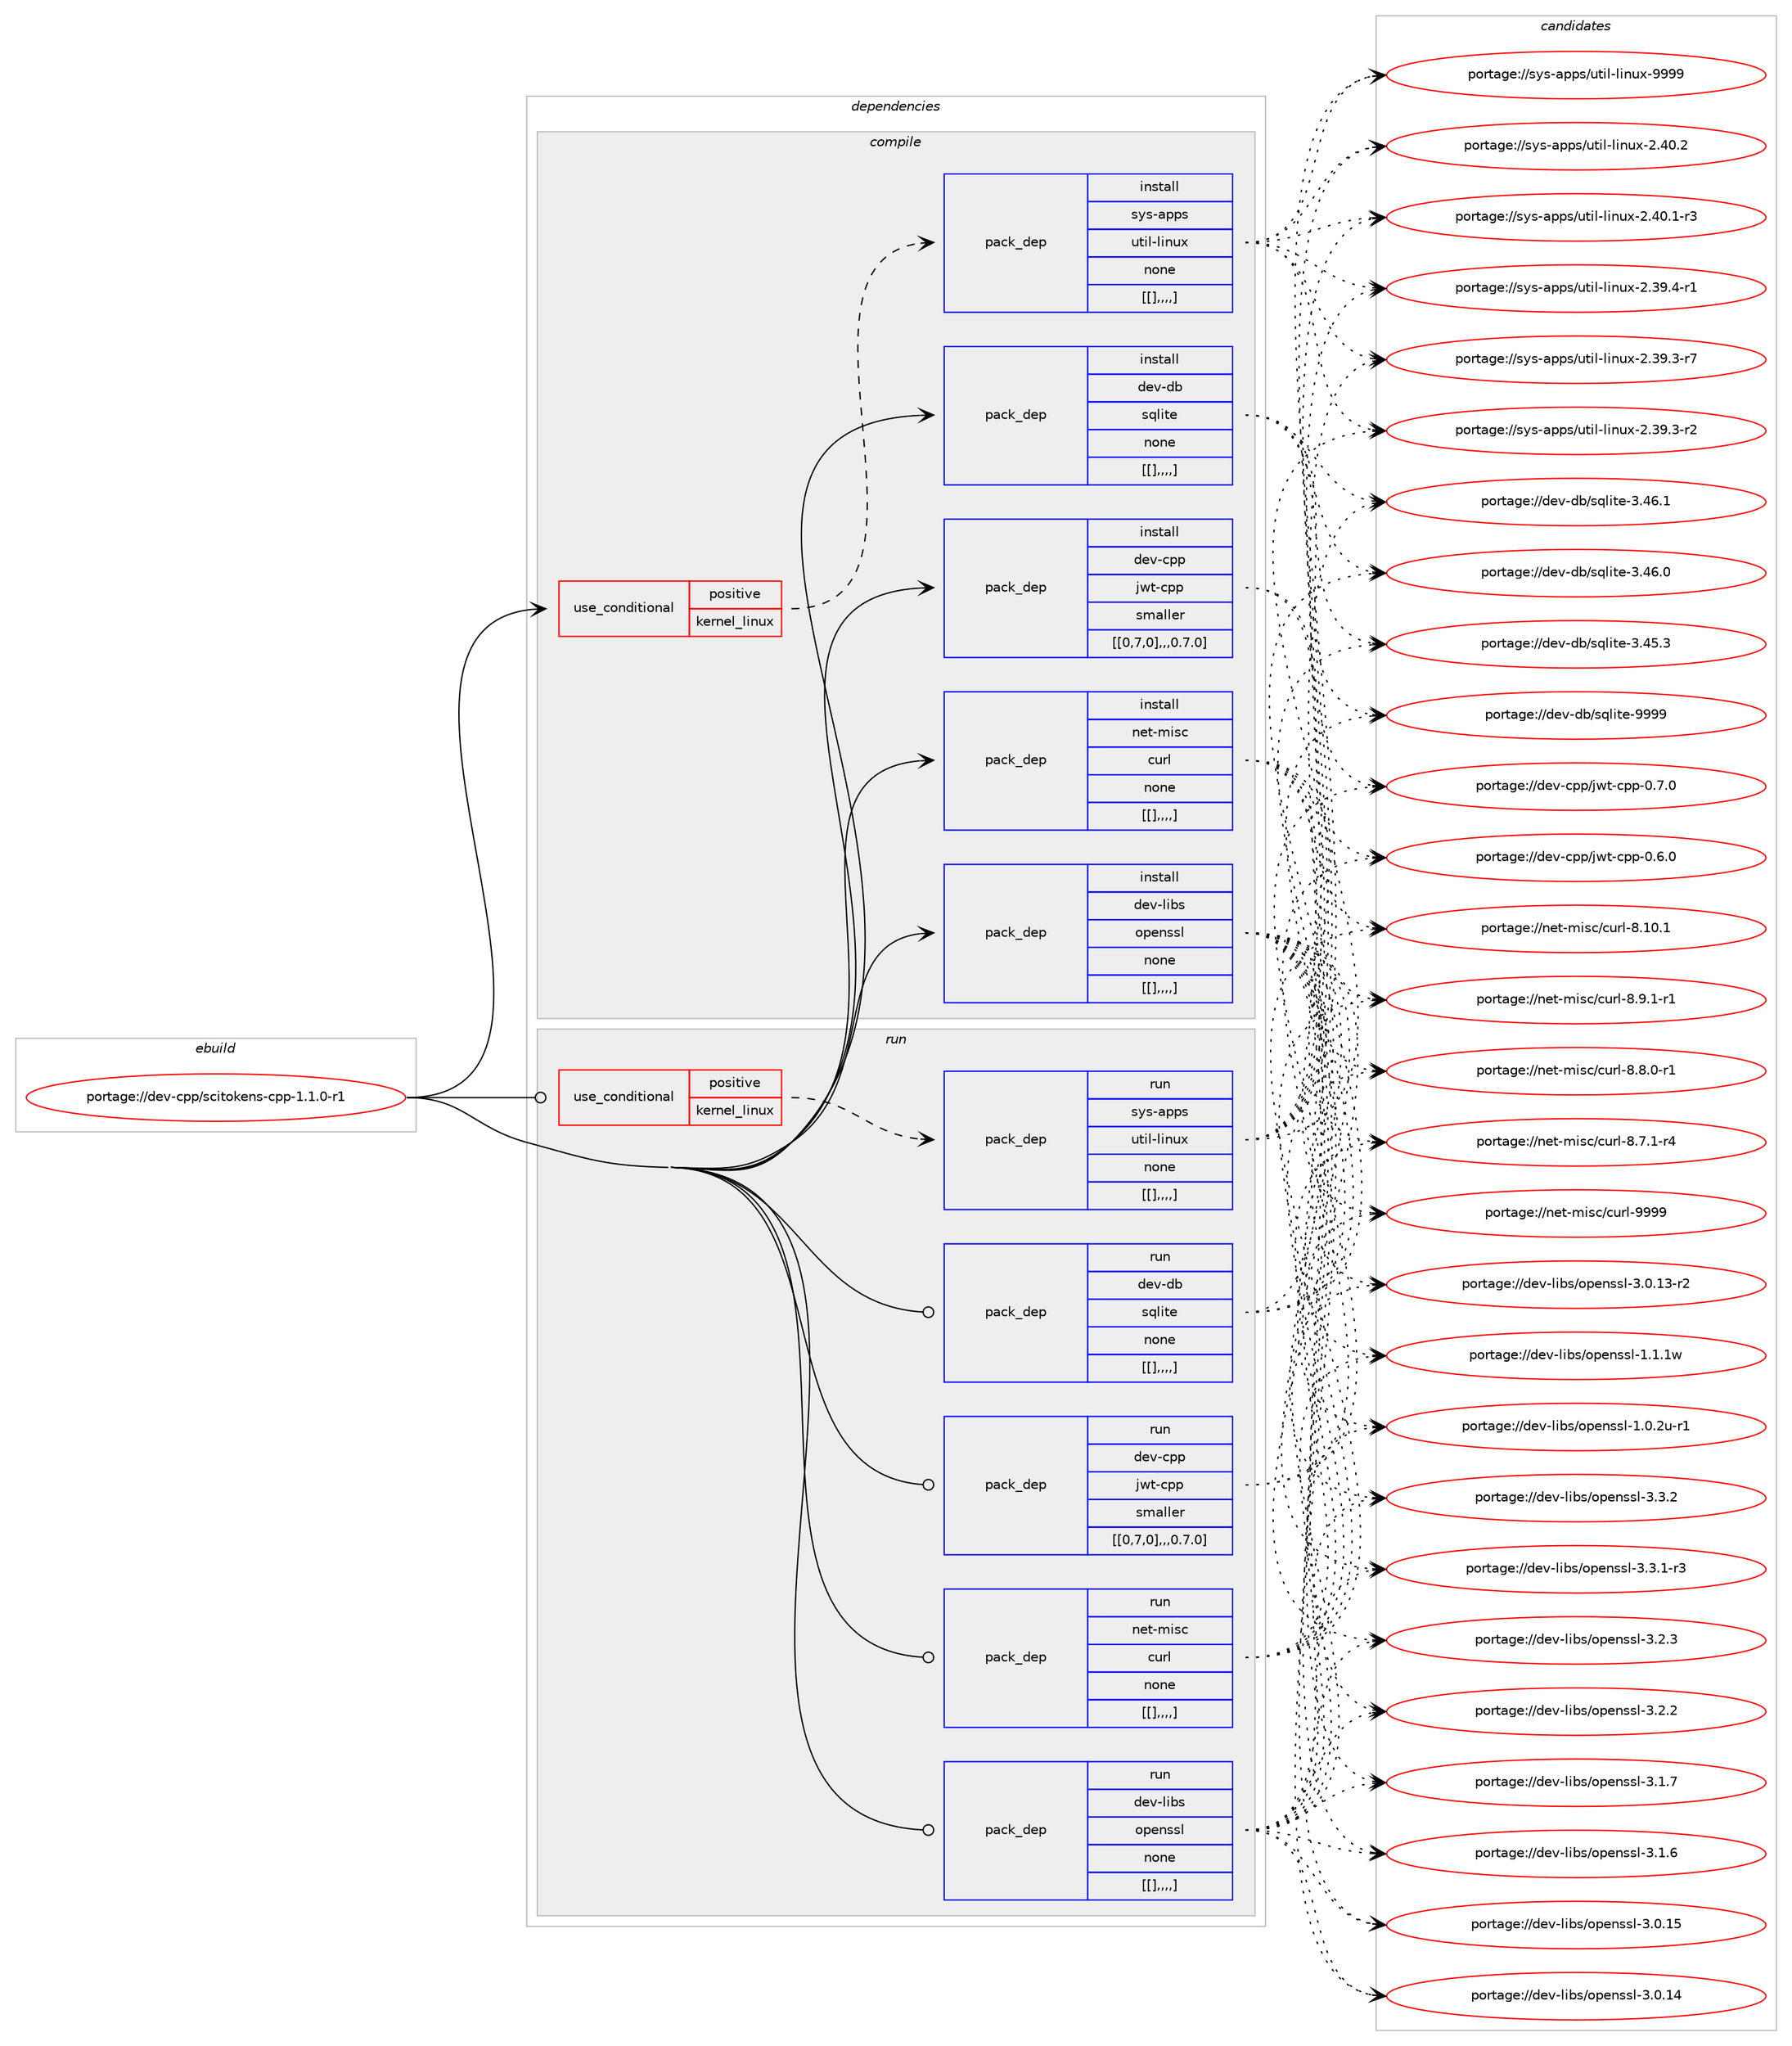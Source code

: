 digraph prolog {

# *************
# Graph options
# *************

newrank=true;
concentrate=true;
compound=true;
graph [rankdir=LR,fontname=Helvetica,fontsize=10,ranksep=1.5];#, ranksep=2.5, nodesep=0.2];
edge  [arrowhead=vee];
node  [fontname=Helvetica,fontsize=10];

# **********
# The ebuild
# **********

subgraph cluster_leftcol {
color=gray;
label=<<i>ebuild</i>>;
id [label="portage://dev-cpp/scitokens-cpp-1.1.0-r1", color=red, width=4, href="../dev-cpp/scitokens-cpp-1.1.0-r1.svg"];
}

# ****************
# The dependencies
# ****************

subgraph cluster_midcol {
color=gray;
label=<<i>dependencies</i>>;
subgraph cluster_compile {
fillcolor="#eeeeee";
style=filled;
label=<<i>compile</i>>;
subgraph cond17299 {
dependency65252 [label=<<TABLE BORDER="0" CELLBORDER="1" CELLSPACING="0" CELLPADDING="4"><TR><TD ROWSPAN="3" CELLPADDING="10">use_conditional</TD></TR><TR><TD>positive</TD></TR><TR><TD>kernel_linux</TD></TR></TABLE>>, shape=none, color=red];
subgraph pack47035 {
dependency65253 [label=<<TABLE BORDER="0" CELLBORDER="1" CELLSPACING="0" CELLPADDING="4" WIDTH="220"><TR><TD ROWSPAN="6" CELLPADDING="30">pack_dep</TD></TR><TR><TD WIDTH="110">install</TD></TR><TR><TD>sys-apps</TD></TR><TR><TD>util-linux</TD></TR><TR><TD>none</TD></TR><TR><TD>[[],,,,]</TD></TR></TABLE>>, shape=none, color=blue];
}
dependency65252:e -> dependency65253:w [weight=20,style="dashed",arrowhead="vee"];
}
id:e -> dependency65252:w [weight=20,style="solid",arrowhead="vee"];
subgraph pack47036 {
dependency65254 [label=<<TABLE BORDER="0" CELLBORDER="1" CELLSPACING="0" CELLPADDING="4" WIDTH="220"><TR><TD ROWSPAN="6" CELLPADDING="30">pack_dep</TD></TR><TR><TD WIDTH="110">install</TD></TR><TR><TD>dev-cpp</TD></TR><TR><TD>jwt-cpp</TD></TR><TR><TD>smaller</TD></TR><TR><TD>[[0,7,0],,,0.7.0]</TD></TR></TABLE>>, shape=none, color=blue];
}
id:e -> dependency65254:w [weight=20,style="solid",arrowhead="vee"];
subgraph pack47037 {
dependency65255 [label=<<TABLE BORDER="0" CELLBORDER="1" CELLSPACING="0" CELLPADDING="4" WIDTH="220"><TR><TD ROWSPAN="6" CELLPADDING="30">pack_dep</TD></TR><TR><TD WIDTH="110">install</TD></TR><TR><TD>dev-db</TD></TR><TR><TD>sqlite</TD></TR><TR><TD>none</TD></TR><TR><TD>[[],,,,]</TD></TR></TABLE>>, shape=none, color=blue];
}
id:e -> dependency65255:w [weight=20,style="solid",arrowhead="vee"];
subgraph pack47038 {
dependency65256 [label=<<TABLE BORDER="0" CELLBORDER="1" CELLSPACING="0" CELLPADDING="4" WIDTH="220"><TR><TD ROWSPAN="6" CELLPADDING="30">pack_dep</TD></TR><TR><TD WIDTH="110">install</TD></TR><TR><TD>dev-libs</TD></TR><TR><TD>openssl</TD></TR><TR><TD>none</TD></TR><TR><TD>[[],,,,]</TD></TR></TABLE>>, shape=none, color=blue];
}
id:e -> dependency65256:w [weight=20,style="solid",arrowhead="vee"];
subgraph pack47039 {
dependency65257 [label=<<TABLE BORDER="0" CELLBORDER="1" CELLSPACING="0" CELLPADDING="4" WIDTH="220"><TR><TD ROWSPAN="6" CELLPADDING="30">pack_dep</TD></TR><TR><TD WIDTH="110">install</TD></TR><TR><TD>net-misc</TD></TR><TR><TD>curl</TD></TR><TR><TD>none</TD></TR><TR><TD>[[],,,,]</TD></TR></TABLE>>, shape=none, color=blue];
}
id:e -> dependency65257:w [weight=20,style="solid",arrowhead="vee"];
}
subgraph cluster_compileandrun {
fillcolor="#eeeeee";
style=filled;
label=<<i>compile and run</i>>;
}
subgraph cluster_run {
fillcolor="#eeeeee";
style=filled;
label=<<i>run</i>>;
subgraph cond17300 {
dependency65258 [label=<<TABLE BORDER="0" CELLBORDER="1" CELLSPACING="0" CELLPADDING="4"><TR><TD ROWSPAN="3" CELLPADDING="10">use_conditional</TD></TR><TR><TD>positive</TD></TR><TR><TD>kernel_linux</TD></TR></TABLE>>, shape=none, color=red];
subgraph pack47040 {
dependency65259 [label=<<TABLE BORDER="0" CELLBORDER="1" CELLSPACING="0" CELLPADDING="4" WIDTH="220"><TR><TD ROWSPAN="6" CELLPADDING="30">pack_dep</TD></TR><TR><TD WIDTH="110">run</TD></TR><TR><TD>sys-apps</TD></TR><TR><TD>util-linux</TD></TR><TR><TD>none</TD></TR><TR><TD>[[],,,,]</TD></TR></TABLE>>, shape=none, color=blue];
}
dependency65258:e -> dependency65259:w [weight=20,style="dashed",arrowhead="vee"];
}
id:e -> dependency65258:w [weight=20,style="solid",arrowhead="odot"];
subgraph pack47041 {
dependency65260 [label=<<TABLE BORDER="0" CELLBORDER="1" CELLSPACING="0" CELLPADDING="4" WIDTH="220"><TR><TD ROWSPAN="6" CELLPADDING="30">pack_dep</TD></TR><TR><TD WIDTH="110">run</TD></TR><TR><TD>dev-cpp</TD></TR><TR><TD>jwt-cpp</TD></TR><TR><TD>smaller</TD></TR><TR><TD>[[0,7,0],,,0.7.0]</TD></TR></TABLE>>, shape=none, color=blue];
}
id:e -> dependency65260:w [weight=20,style="solid",arrowhead="odot"];
subgraph pack47042 {
dependency65261 [label=<<TABLE BORDER="0" CELLBORDER="1" CELLSPACING="0" CELLPADDING="4" WIDTH="220"><TR><TD ROWSPAN="6" CELLPADDING="30">pack_dep</TD></TR><TR><TD WIDTH="110">run</TD></TR><TR><TD>dev-db</TD></TR><TR><TD>sqlite</TD></TR><TR><TD>none</TD></TR><TR><TD>[[],,,,]</TD></TR></TABLE>>, shape=none, color=blue];
}
id:e -> dependency65261:w [weight=20,style="solid",arrowhead="odot"];
subgraph pack47043 {
dependency65262 [label=<<TABLE BORDER="0" CELLBORDER="1" CELLSPACING="0" CELLPADDING="4" WIDTH="220"><TR><TD ROWSPAN="6" CELLPADDING="30">pack_dep</TD></TR><TR><TD WIDTH="110">run</TD></TR><TR><TD>dev-libs</TD></TR><TR><TD>openssl</TD></TR><TR><TD>none</TD></TR><TR><TD>[[],,,,]</TD></TR></TABLE>>, shape=none, color=blue];
}
id:e -> dependency65262:w [weight=20,style="solid",arrowhead="odot"];
subgraph pack47044 {
dependency65263 [label=<<TABLE BORDER="0" CELLBORDER="1" CELLSPACING="0" CELLPADDING="4" WIDTH="220"><TR><TD ROWSPAN="6" CELLPADDING="30">pack_dep</TD></TR><TR><TD WIDTH="110">run</TD></TR><TR><TD>net-misc</TD></TR><TR><TD>curl</TD></TR><TR><TD>none</TD></TR><TR><TD>[[],,,,]</TD></TR></TABLE>>, shape=none, color=blue];
}
id:e -> dependency65263:w [weight=20,style="solid",arrowhead="odot"];
}
}

# **************
# The candidates
# **************

subgraph cluster_choices {
rank=same;
color=gray;
label=<<i>candidates</i>>;

subgraph choice47035 {
color=black;
nodesep=1;
choice115121115459711211211547117116105108451081051101171204557575757 [label="portage://sys-apps/util-linux-9999", color=red, width=4,href="../sys-apps/util-linux-9999.svg"];
choice1151211154597112112115471171161051084510810511011712045504652484650 [label="portage://sys-apps/util-linux-2.40.2", color=red, width=4,href="../sys-apps/util-linux-2.40.2.svg"];
choice11512111545971121121154711711610510845108105110117120455046524846494511451 [label="portage://sys-apps/util-linux-2.40.1-r3", color=red, width=4,href="../sys-apps/util-linux-2.40.1-r3.svg"];
choice11512111545971121121154711711610510845108105110117120455046515746524511449 [label="portage://sys-apps/util-linux-2.39.4-r1", color=red, width=4,href="../sys-apps/util-linux-2.39.4-r1.svg"];
choice11512111545971121121154711711610510845108105110117120455046515746514511455 [label="portage://sys-apps/util-linux-2.39.3-r7", color=red, width=4,href="../sys-apps/util-linux-2.39.3-r7.svg"];
choice11512111545971121121154711711610510845108105110117120455046515746514511450 [label="portage://sys-apps/util-linux-2.39.3-r2", color=red, width=4,href="../sys-apps/util-linux-2.39.3-r2.svg"];
dependency65253:e -> choice115121115459711211211547117116105108451081051101171204557575757:w [style=dotted,weight="100"];
dependency65253:e -> choice1151211154597112112115471171161051084510810511011712045504652484650:w [style=dotted,weight="100"];
dependency65253:e -> choice11512111545971121121154711711610510845108105110117120455046524846494511451:w [style=dotted,weight="100"];
dependency65253:e -> choice11512111545971121121154711711610510845108105110117120455046515746524511449:w [style=dotted,weight="100"];
dependency65253:e -> choice11512111545971121121154711711610510845108105110117120455046515746514511455:w [style=dotted,weight="100"];
dependency65253:e -> choice11512111545971121121154711711610510845108105110117120455046515746514511450:w [style=dotted,weight="100"];
}
subgraph choice47036 {
color=black;
nodesep=1;
choice1001011184599112112471061191164599112112454846554648 [label="portage://dev-cpp/jwt-cpp-0.7.0", color=red, width=4,href="../dev-cpp/jwt-cpp-0.7.0.svg"];
choice1001011184599112112471061191164599112112454846544648 [label="portage://dev-cpp/jwt-cpp-0.6.0", color=red, width=4,href="../dev-cpp/jwt-cpp-0.6.0.svg"];
dependency65254:e -> choice1001011184599112112471061191164599112112454846554648:w [style=dotted,weight="100"];
dependency65254:e -> choice1001011184599112112471061191164599112112454846544648:w [style=dotted,weight="100"];
}
subgraph choice47037 {
color=black;
nodesep=1;
choice1001011184510098471151131081051161014557575757 [label="portage://dev-db/sqlite-9999", color=red, width=4,href="../dev-db/sqlite-9999.svg"];
choice10010111845100984711511310810511610145514652544649 [label="portage://dev-db/sqlite-3.46.1", color=red, width=4,href="../dev-db/sqlite-3.46.1.svg"];
choice10010111845100984711511310810511610145514652544648 [label="portage://dev-db/sqlite-3.46.0", color=red, width=4,href="../dev-db/sqlite-3.46.0.svg"];
choice10010111845100984711511310810511610145514652534651 [label="portage://dev-db/sqlite-3.45.3", color=red, width=4,href="../dev-db/sqlite-3.45.3.svg"];
dependency65255:e -> choice1001011184510098471151131081051161014557575757:w [style=dotted,weight="100"];
dependency65255:e -> choice10010111845100984711511310810511610145514652544649:w [style=dotted,weight="100"];
dependency65255:e -> choice10010111845100984711511310810511610145514652544648:w [style=dotted,weight="100"];
dependency65255:e -> choice10010111845100984711511310810511610145514652534651:w [style=dotted,weight="100"];
}
subgraph choice47038 {
color=black;
nodesep=1;
choice100101118451081059811547111112101110115115108455146514650 [label="portage://dev-libs/openssl-3.3.2", color=red, width=4,href="../dev-libs/openssl-3.3.2.svg"];
choice1001011184510810598115471111121011101151151084551465146494511451 [label="portage://dev-libs/openssl-3.3.1-r3", color=red, width=4,href="../dev-libs/openssl-3.3.1-r3.svg"];
choice100101118451081059811547111112101110115115108455146504651 [label="portage://dev-libs/openssl-3.2.3", color=red, width=4,href="../dev-libs/openssl-3.2.3.svg"];
choice100101118451081059811547111112101110115115108455146504650 [label="portage://dev-libs/openssl-3.2.2", color=red, width=4,href="../dev-libs/openssl-3.2.2.svg"];
choice100101118451081059811547111112101110115115108455146494655 [label="portage://dev-libs/openssl-3.1.7", color=red, width=4,href="../dev-libs/openssl-3.1.7.svg"];
choice100101118451081059811547111112101110115115108455146494654 [label="portage://dev-libs/openssl-3.1.6", color=red, width=4,href="../dev-libs/openssl-3.1.6.svg"];
choice10010111845108105981154711111210111011511510845514648464953 [label="portage://dev-libs/openssl-3.0.15", color=red, width=4,href="../dev-libs/openssl-3.0.15.svg"];
choice10010111845108105981154711111210111011511510845514648464952 [label="portage://dev-libs/openssl-3.0.14", color=red, width=4,href="../dev-libs/openssl-3.0.14.svg"];
choice100101118451081059811547111112101110115115108455146484649514511450 [label="portage://dev-libs/openssl-3.0.13-r2", color=red, width=4,href="../dev-libs/openssl-3.0.13-r2.svg"];
choice100101118451081059811547111112101110115115108454946494649119 [label="portage://dev-libs/openssl-1.1.1w", color=red, width=4,href="../dev-libs/openssl-1.1.1w.svg"];
choice1001011184510810598115471111121011101151151084549464846501174511449 [label="portage://dev-libs/openssl-1.0.2u-r1", color=red, width=4,href="../dev-libs/openssl-1.0.2u-r1.svg"];
dependency65256:e -> choice100101118451081059811547111112101110115115108455146514650:w [style=dotted,weight="100"];
dependency65256:e -> choice1001011184510810598115471111121011101151151084551465146494511451:w [style=dotted,weight="100"];
dependency65256:e -> choice100101118451081059811547111112101110115115108455146504651:w [style=dotted,weight="100"];
dependency65256:e -> choice100101118451081059811547111112101110115115108455146504650:w [style=dotted,weight="100"];
dependency65256:e -> choice100101118451081059811547111112101110115115108455146494655:w [style=dotted,weight="100"];
dependency65256:e -> choice100101118451081059811547111112101110115115108455146494654:w [style=dotted,weight="100"];
dependency65256:e -> choice10010111845108105981154711111210111011511510845514648464953:w [style=dotted,weight="100"];
dependency65256:e -> choice10010111845108105981154711111210111011511510845514648464952:w [style=dotted,weight="100"];
dependency65256:e -> choice100101118451081059811547111112101110115115108455146484649514511450:w [style=dotted,weight="100"];
dependency65256:e -> choice100101118451081059811547111112101110115115108454946494649119:w [style=dotted,weight="100"];
dependency65256:e -> choice1001011184510810598115471111121011101151151084549464846501174511449:w [style=dotted,weight="100"];
}
subgraph choice47039 {
color=black;
nodesep=1;
choice110101116451091051159947991171141084557575757 [label="portage://net-misc/curl-9999", color=red, width=4,href="../net-misc/curl-9999.svg"];
choice1101011164510910511599479911711410845564649484649 [label="portage://net-misc/curl-8.10.1", color=red, width=4,href="../net-misc/curl-8.10.1.svg"];
choice110101116451091051159947991171141084556465746494511449 [label="portage://net-misc/curl-8.9.1-r1", color=red, width=4,href="../net-misc/curl-8.9.1-r1.svg"];
choice110101116451091051159947991171141084556465646484511449 [label="portage://net-misc/curl-8.8.0-r1", color=red, width=4,href="../net-misc/curl-8.8.0-r1.svg"];
choice110101116451091051159947991171141084556465546494511452 [label="portage://net-misc/curl-8.7.1-r4", color=red, width=4,href="../net-misc/curl-8.7.1-r4.svg"];
dependency65257:e -> choice110101116451091051159947991171141084557575757:w [style=dotted,weight="100"];
dependency65257:e -> choice1101011164510910511599479911711410845564649484649:w [style=dotted,weight="100"];
dependency65257:e -> choice110101116451091051159947991171141084556465746494511449:w [style=dotted,weight="100"];
dependency65257:e -> choice110101116451091051159947991171141084556465646484511449:w [style=dotted,weight="100"];
dependency65257:e -> choice110101116451091051159947991171141084556465546494511452:w [style=dotted,weight="100"];
}
subgraph choice47040 {
color=black;
nodesep=1;
choice115121115459711211211547117116105108451081051101171204557575757 [label="portage://sys-apps/util-linux-9999", color=red, width=4,href="../sys-apps/util-linux-9999.svg"];
choice1151211154597112112115471171161051084510810511011712045504652484650 [label="portage://sys-apps/util-linux-2.40.2", color=red, width=4,href="../sys-apps/util-linux-2.40.2.svg"];
choice11512111545971121121154711711610510845108105110117120455046524846494511451 [label="portage://sys-apps/util-linux-2.40.1-r3", color=red, width=4,href="../sys-apps/util-linux-2.40.1-r3.svg"];
choice11512111545971121121154711711610510845108105110117120455046515746524511449 [label="portage://sys-apps/util-linux-2.39.4-r1", color=red, width=4,href="../sys-apps/util-linux-2.39.4-r1.svg"];
choice11512111545971121121154711711610510845108105110117120455046515746514511455 [label="portage://sys-apps/util-linux-2.39.3-r7", color=red, width=4,href="../sys-apps/util-linux-2.39.3-r7.svg"];
choice11512111545971121121154711711610510845108105110117120455046515746514511450 [label="portage://sys-apps/util-linux-2.39.3-r2", color=red, width=4,href="../sys-apps/util-linux-2.39.3-r2.svg"];
dependency65259:e -> choice115121115459711211211547117116105108451081051101171204557575757:w [style=dotted,weight="100"];
dependency65259:e -> choice1151211154597112112115471171161051084510810511011712045504652484650:w [style=dotted,weight="100"];
dependency65259:e -> choice11512111545971121121154711711610510845108105110117120455046524846494511451:w [style=dotted,weight="100"];
dependency65259:e -> choice11512111545971121121154711711610510845108105110117120455046515746524511449:w [style=dotted,weight="100"];
dependency65259:e -> choice11512111545971121121154711711610510845108105110117120455046515746514511455:w [style=dotted,weight="100"];
dependency65259:e -> choice11512111545971121121154711711610510845108105110117120455046515746514511450:w [style=dotted,weight="100"];
}
subgraph choice47041 {
color=black;
nodesep=1;
choice1001011184599112112471061191164599112112454846554648 [label="portage://dev-cpp/jwt-cpp-0.7.0", color=red, width=4,href="../dev-cpp/jwt-cpp-0.7.0.svg"];
choice1001011184599112112471061191164599112112454846544648 [label="portage://dev-cpp/jwt-cpp-0.6.0", color=red, width=4,href="../dev-cpp/jwt-cpp-0.6.0.svg"];
dependency65260:e -> choice1001011184599112112471061191164599112112454846554648:w [style=dotted,weight="100"];
dependency65260:e -> choice1001011184599112112471061191164599112112454846544648:w [style=dotted,weight="100"];
}
subgraph choice47042 {
color=black;
nodesep=1;
choice1001011184510098471151131081051161014557575757 [label="portage://dev-db/sqlite-9999", color=red, width=4,href="../dev-db/sqlite-9999.svg"];
choice10010111845100984711511310810511610145514652544649 [label="portage://dev-db/sqlite-3.46.1", color=red, width=4,href="../dev-db/sqlite-3.46.1.svg"];
choice10010111845100984711511310810511610145514652544648 [label="portage://dev-db/sqlite-3.46.0", color=red, width=4,href="../dev-db/sqlite-3.46.0.svg"];
choice10010111845100984711511310810511610145514652534651 [label="portage://dev-db/sqlite-3.45.3", color=red, width=4,href="../dev-db/sqlite-3.45.3.svg"];
dependency65261:e -> choice1001011184510098471151131081051161014557575757:w [style=dotted,weight="100"];
dependency65261:e -> choice10010111845100984711511310810511610145514652544649:w [style=dotted,weight="100"];
dependency65261:e -> choice10010111845100984711511310810511610145514652544648:w [style=dotted,weight="100"];
dependency65261:e -> choice10010111845100984711511310810511610145514652534651:w [style=dotted,weight="100"];
}
subgraph choice47043 {
color=black;
nodesep=1;
choice100101118451081059811547111112101110115115108455146514650 [label="portage://dev-libs/openssl-3.3.2", color=red, width=4,href="../dev-libs/openssl-3.3.2.svg"];
choice1001011184510810598115471111121011101151151084551465146494511451 [label="portage://dev-libs/openssl-3.3.1-r3", color=red, width=4,href="../dev-libs/openssl-3.3.1-r3.svg"];
choice100101118451081059811547111112101110115115108455146504651 [label="portage://dev-libs/openssl-3.2.3", color=red, width=4,href="../dev-libs/openssl-3.2.3.svg"];
choice100101118451081059811547111112101110115115108455146504650 [label="portage://dev-libs/openssl-3.2.2", color=red, width=4,href="../dev-libs/openssl-3.2.2.svg"];
choice100101118451081059811547111112101110115115108455146494655 [label="portage://dev-libs/openssl-3.1.7", color=red, width=4,href="../dev-libs/openssl-3.1.7.svg"];
choice100101118451081059811547111112101110115115108455146494654 [label="portage://dev-libs/openssl-3.1.6", color=red, width=4,href="../dev-libs/openssl-3.1.6.svg"];
choice10010111845108105981154711111210111011511510845514648464953 [label="portage://dev-libs/openssl-3.0.15", color=red, width=4,href="../dev-libs/openssl-3.0.15.svg"];
choice10010111845108105981154711111210111011511510845514648464952 [label="portage://dev-libs/openssl-3.0.14", color=red, width=4,href="../dev-libs/openssl-3.0.14.svg"];
choice100101118451081059811547111112101110115115108455146484649514511450 [label="portage://dev-libs/openssl-3.0.13-r2", color=red, width=4,href="../dev-libs/openssl-3.0.13-r2.svg"];
choice100101118451081059811547111112101110115115108454946494649119 [label="portage://dev-libs/openssl-1.1.1w", color=red, width=4,href="../dev-libs/openssl-1.1.1w.svg"];
choice1001011184510810598115471111121011101151151084549464846501174511449 [label="portage://dev-libs/openssl-1.0.2u-r1", color=red, width=4,href="../dev-libs/openssl-1.0.2u-r1.svg"];
dependency65262:e -> choice100101118451081059811547111112101110115115108455146514650:w [style=dotted,weight="100"];
dependency65262:e -> choice1001011184510810598115471111121011101151151084551465146494511451:w [style=dotted,weight="100"];
dependency65262:e -> choice100101118451081059811547111112101110115115108455146504651:w [style=dotted,weight="100"];
dependency65262:e -> choice100101118451081059811547111112101110115115108455146504650:w [style=dotted,weight="100"];
dependency65262:e -> choice100101118451081059811547111112101110115115108455146494655:w [style=dotted,weight="100"];
dependency65262:e -> choice100101118451081059811547111112101110115115108455146494654:w [style=dotted,weight="100"];
dependency65262:e -> choice10010111845108105981154711111210111011511510845514648464953:w [style=dotted,weight="100"];
dependency65262:e -> choice10010111845108105981154711111210111011511510845514648464952:w [style=dotted,weight="100"];
dependency65262:e -> choice100101118451081059811547111112101110115115108455146484649514511450:w [style=dotted,weight="100"];
dependency65262:e -> choice100101118451081059811547111112101110115115108454946494649119:w [style=dotted,weight="100"];
dependency65262:e -> choice1001011184510810598115471111121011101151151084549464846501174511449:w [style=dotted,weight="100"];
}
subgraph choice47044 {
color=black;
nodesep=1;
choice110101116451091051159947991171141084557575757 [label="portage://net-misc/curl-9999", color=red, width=4,href="../net-misc/curl-9999.svg"];
choice1101011164510910511599479911711410845564649484649 [label="portage://net-misc/curl-8.10.1", color=red, width=4,href="../net-misc/curl-8.10.1.svg"];
choice110101116451091051159947991171141084556465746494511449 [label="portage://net-misc/curl-8.9.1-r1", color=red, width=4,href="../net-misc/curl-8.9.1-r1.svg"];
choice110101116451091051159947991171141084556465646484511449 [label="portage://net-misc/curl-8.8.0-r1", color=red, width=4,href="../net-misc/curl-8.8.0-r1.svg"];
choice110101116451091051159947991171141084556465546494511452 [label="portage://net-misc/curl-8.7.1-r4", color=red, width=4,href="../net-misc/curl-8.7.1-r4.svg"];
dependency65263:e -> choice110101116451091051159947991171141084557575757:w [style=dotted,weight="100"];
dependency65263:e -> choice1101011164510910511599479911711410845564649484649:w [style=dotted,weight="100"];
dependency65263:e -> choice110101116451091051159947991171141084556465746494511449:w [style=dotted,weight="100"];
dependency65263:e -> choice110101116451091051159947991171141084556465646484511449:w [style=dotted,weight="100"];
dependency65263:e -> choice110101116451091051159947991171141084556465546494511452:w [style=dotted,weight="100"];
}
}

}
